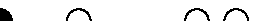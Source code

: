 def big(expr z) = 
begingroup
save a;
path a;
a = fullcircle scaled 3mm;
fill a withcolor black;
draw a shifted z;
endgroup
enddef;

beginfig(1)

big(origin); %black circle drawn
big((1cm,0)); % unfilled circle
big((2.5cm,0)); % unfilled circle
big((3cm,0)); % unfilled circle

endfig;
end;
